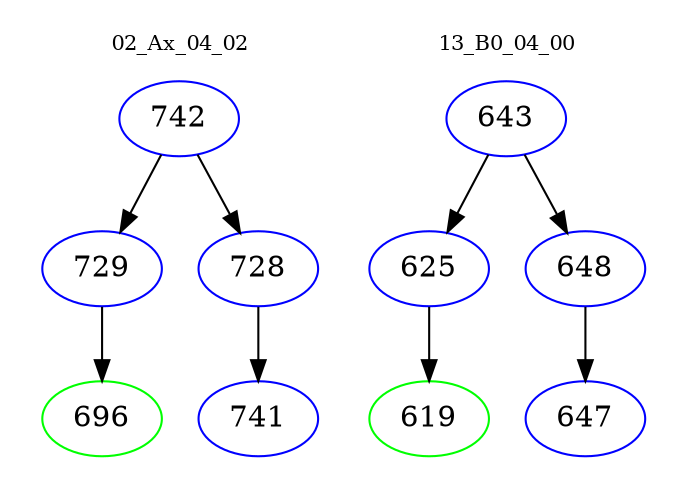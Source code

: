 digraph{
subgraph cluster_0 {
color = white
label = "02_Ax_04_02";
fontsize=10;
T0_742 [label="742", color="blue"]
T0_742 -> T0_729 [color="black"]
T0_729 [label="729", color="blue"]
T0_729 -> T0_696 [color="black"]
T0_696 [label="696", color="green"]
T0_742 -> T0_728 [color="black"]
T0_728 [label="728", color="blue"]
T0_728 -> T0_741 [color="black"]
T0_741 [label="741", color="blue"]
}
subgraph cluster_1 {
color = white
label = "13_B0_04_00";
fontsize=10;
T1_643 [label="643", color="blue"]
T1_643 -> T1_625 [color="black"]
T1_625 [label="625", color="blue"]
T1_625 -> T1_619 [color="black"]
T1_619 [label="619", color="green"]
T1_643 -> T1_648 [color="black"]
T1_648 [label="648", color="blue"]
T1_648 -> T1_647 [color="black"]
T1_647 [label="647", color="blue"]
}
}

